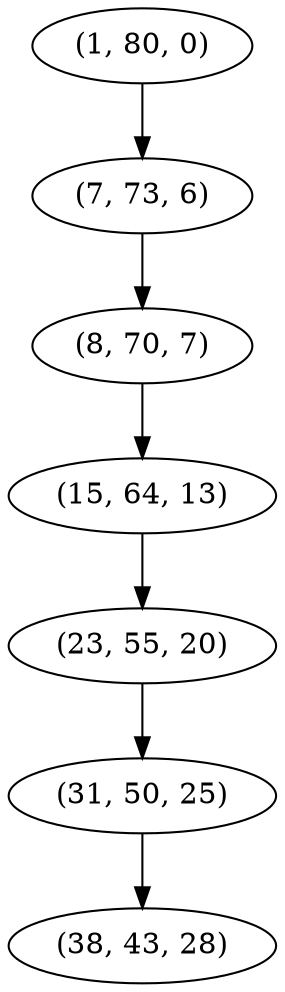 digraph tree {
    "(1, 80, 0)";
    "(7, 73, 6)";
    "(8, 70, 7)";
    "(15, 64, 13)";
    "(23, 55, 20)";
    "(31, 50, 25)";
    "(38, 43, 28)";
    "(1, 80, 0)" -> "(7, 73, 6)";
    "(7, 73, 6)" -> "(8, 70, 7)";
    "(8, 70, 7)" -> "(15, 64, 13)";
    "(15, 64, 13)" -> "(23, 55, 20)";
    "(23, 55, 20)" -> "(31, 50, 25)";
    "(31, 50, 25)" -> "(38, 43, 28)";
}
